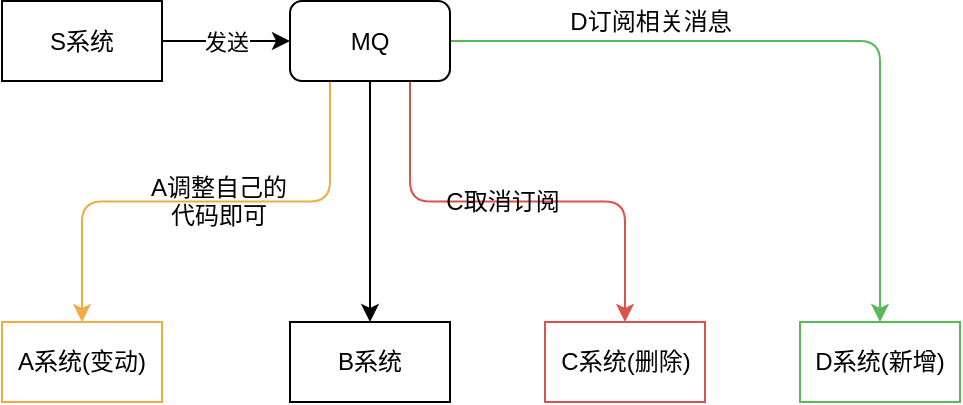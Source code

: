 <mxfile version="10.8.9" type="device"><diagram id="o6g9g4Znq9Jt5oAB16rd" name="Page-1"><mxGraphModel dx="840" dy="515" grid="0" gridSize="10" guides="1" tooltips="1" connect="1" arrows="1" fold="1" page="1" pageScale="1" pageWidth="827" pageHeight="1169" math="0" shadow="0"><root><mxCell id="0"/><mxCell id="1" parent="0"/><mxCell id="Wc_fckqRlW9fNPmeRhir-5" value="A系统(变动)" style="rounded=0;whiteSpace=wrap;html=1;strokeColor=#EFAC43;" parent="1" vertex="1"><mxGeometry x="65" y="328" width="80" height="40" as="geometry"/></mxCell><mxCell id="Wc_fckqRlW9fNPmeRhir-10" value="B系统" style="rounded=0;whiteSpace=wrap;html=1;" parent="1" vertex="1"><mxGeometry x="209" y="328" width="80" height="40" as="geometry"/></mxCell><mxCell id="Wc_fckqRlW9fNPmeRhir-12" value="C系统(删除)" style="rounded=0;whiteSpace=wrap;html=1;strokeColor=#DB524C;" parent="1" vertex="1"><mxGeometry x="336.5" y="328" width="80" height="40" as="geometry"/></mxCell><mxCell id="Wc_fckqRlW9fNPmeRhir-15" value="" style="edgeStyle=orthogonalEdgeStyle;rounded=0;orthogonalLoop=1;jettySize=auto;html=1;exitX=0.5;exitY=1;exitDx=0;exitDy=0;entryX=0.5;entryY=0;entryDx=0;entryDy=0;" parent="1" source="k3of899ppKlMtFp7xvIT-1" target="Wc_fckqRlW9fNPmeRhir-10" edge="1"><mxGeometry relative="1" as="geometry"><mxPoint x="249" y="230" as="sourcePoint"/></mxGeometry></mxCell><mxCell id="Wc_fckqRlW9fNPmeRhir-17" style="orthogonalLoop=1;jettySize=auto;html=1;exitX=0.25;exitY=1;exitDx=0;exitDy=0;edgeStyle=orthogonalEdgeStyle;fontColor=#000000;strokeColor=#EFAC43;" parent="1" source="k3of899ppKlMtFp7xvIT-1" target="Wc_fckqRlW9fNPmeRhir-5" edge="1"><mxGeometry relative="1" as="geometry"><mxPoint x="238" y="230" as="sourcePoint"/></mxGeometry></mxCell><mxCell id="Wc_fckqRlW9fNPmeRhir-18" style="edgeStyle=orthogonalEdgeStyle;orthogonalLoop=1;jettySize=auto;html=1;exitX=0.75;exitY=1;exitDx=0;exitDy=0;entryX=0.5;entryY=0;entryDx=0;entryDy=0;strokeColor=#DB524C;" parent="1" source="k3of899ppKlMtFp7xvIT-1" target="Wc_fckqRlW9fNPmeRhir-12" edge="1"><mxGeometry relative="1" as="geometry"><mxPoint x="260" y="230" as="sourcePoint"/></mxGeometry></mxCell><mxCell id="Wc_fckqRlW9fNPmeRhir-23" style="edgeStyle=orthogonalEdgeStyle;orthogonalLoop=1;jettySize=auto;html=1;strokeColor=#58B957;" parent="1" source="k3of899ppKlMtFp7xvIT-1" target="Wc_fckqRlW9fNPmeRhir-22" edge="1"><mxGeometry relative="1" as="geometry"><mxPoint x="272" y="188" as="sourcePoint"/></mxGeometry></mxCell><mxCell id="Wc_fckqRlW9fNPmeRhir-22" value="D系统(新增)" style="rounded=0;whiteSpace=wrap;html=1;strokeColor=#58B957;" parent="1" vertex="1"><mxGeometry x="464" y="328" width="80" height="40" as="geometry"/></mxCell><mxCell id="Wc_fckqRlW9fNPmeRhir-26" value="C取消订阅&lt;div style=&quot;text-align: center&quot;&gt;&lt;/div&gt;" style="text;html=1;resizable=0;points=[];autosize=1;align=center;verticalAlign=top;spacingTop=-4;" parent="1" vertex="1"><mxGeometry x="281" y="258" width="67" height="14" as="geometry"/></mxCell><mxCell id="Wc_fckqRlW9fNPmeRhir-27" value="D订阅相关消息&lt;div style=&quot;text-align: center&quot;&gt;&lt;/div&gt;" style="text;html=1;resizable=0;points=[];autosize=1;align=center;verticalAlign=top;spacingTop=-4;" parent="1" vertex="1"><mxGeometry x="343" y="167.5" width="91" height="14" as="geometry"/></mxCell><mxCell id="Wc_fckqRlW9fNPmeRhir-28" value="&lt;div style=&quot;text-align: center&quot;&gt;&lt;/div&gt;A调整自己的&lt;br&gt;代码即可" style="text;html=1;resizable=0;points=[];autosize=1;align=center;verticalAlign=top;spacingTop=-4;" parent="1" vertex="1"><mxGeometry x="134" y="251" width="78" height="28" as="geometry"/></mxCell><mxCell id="k3of899ppKlMtFp7xvIT-2" value="发送" style="orthogonalLoop=1;jettySize=auto;html=1;exitX=1;exitY=0.5;exitDx=0;exitDy=0;entryX=0;entryY=0.5;entryDx=0;entryDy=0;curved=1;" edge="1" parent="1" source="Wc_fckqRlW9fNPmeRhir-29" target="k3of899ppKlMtFp7xvIT-1"><mxGeometry relative="1" as="geometry"/></mxCell><mxCell id="Wc_fckqRlW9fNPmeRhir-29" value="S系统" style="rounded=0;whiteSpace=wrap;html=1;strokeColor=#000000;" parent="1" vertex="1"><mxGeometry x="65" y="167.5" width="80" height="40" as="geometry"/></mxCell><mxCell id="k3of899ppKlMtFp7xvIT-1" value="MQ" style="rounded=1;whiteSpace=wrap;html=1;aspect=fixed;" vertex="1" parent="1"><mxGeometry x="209" y="167.5" width="80" height="40" as="geometry"/></mxCell></root></mxGraphModel></diagram></mxfile>